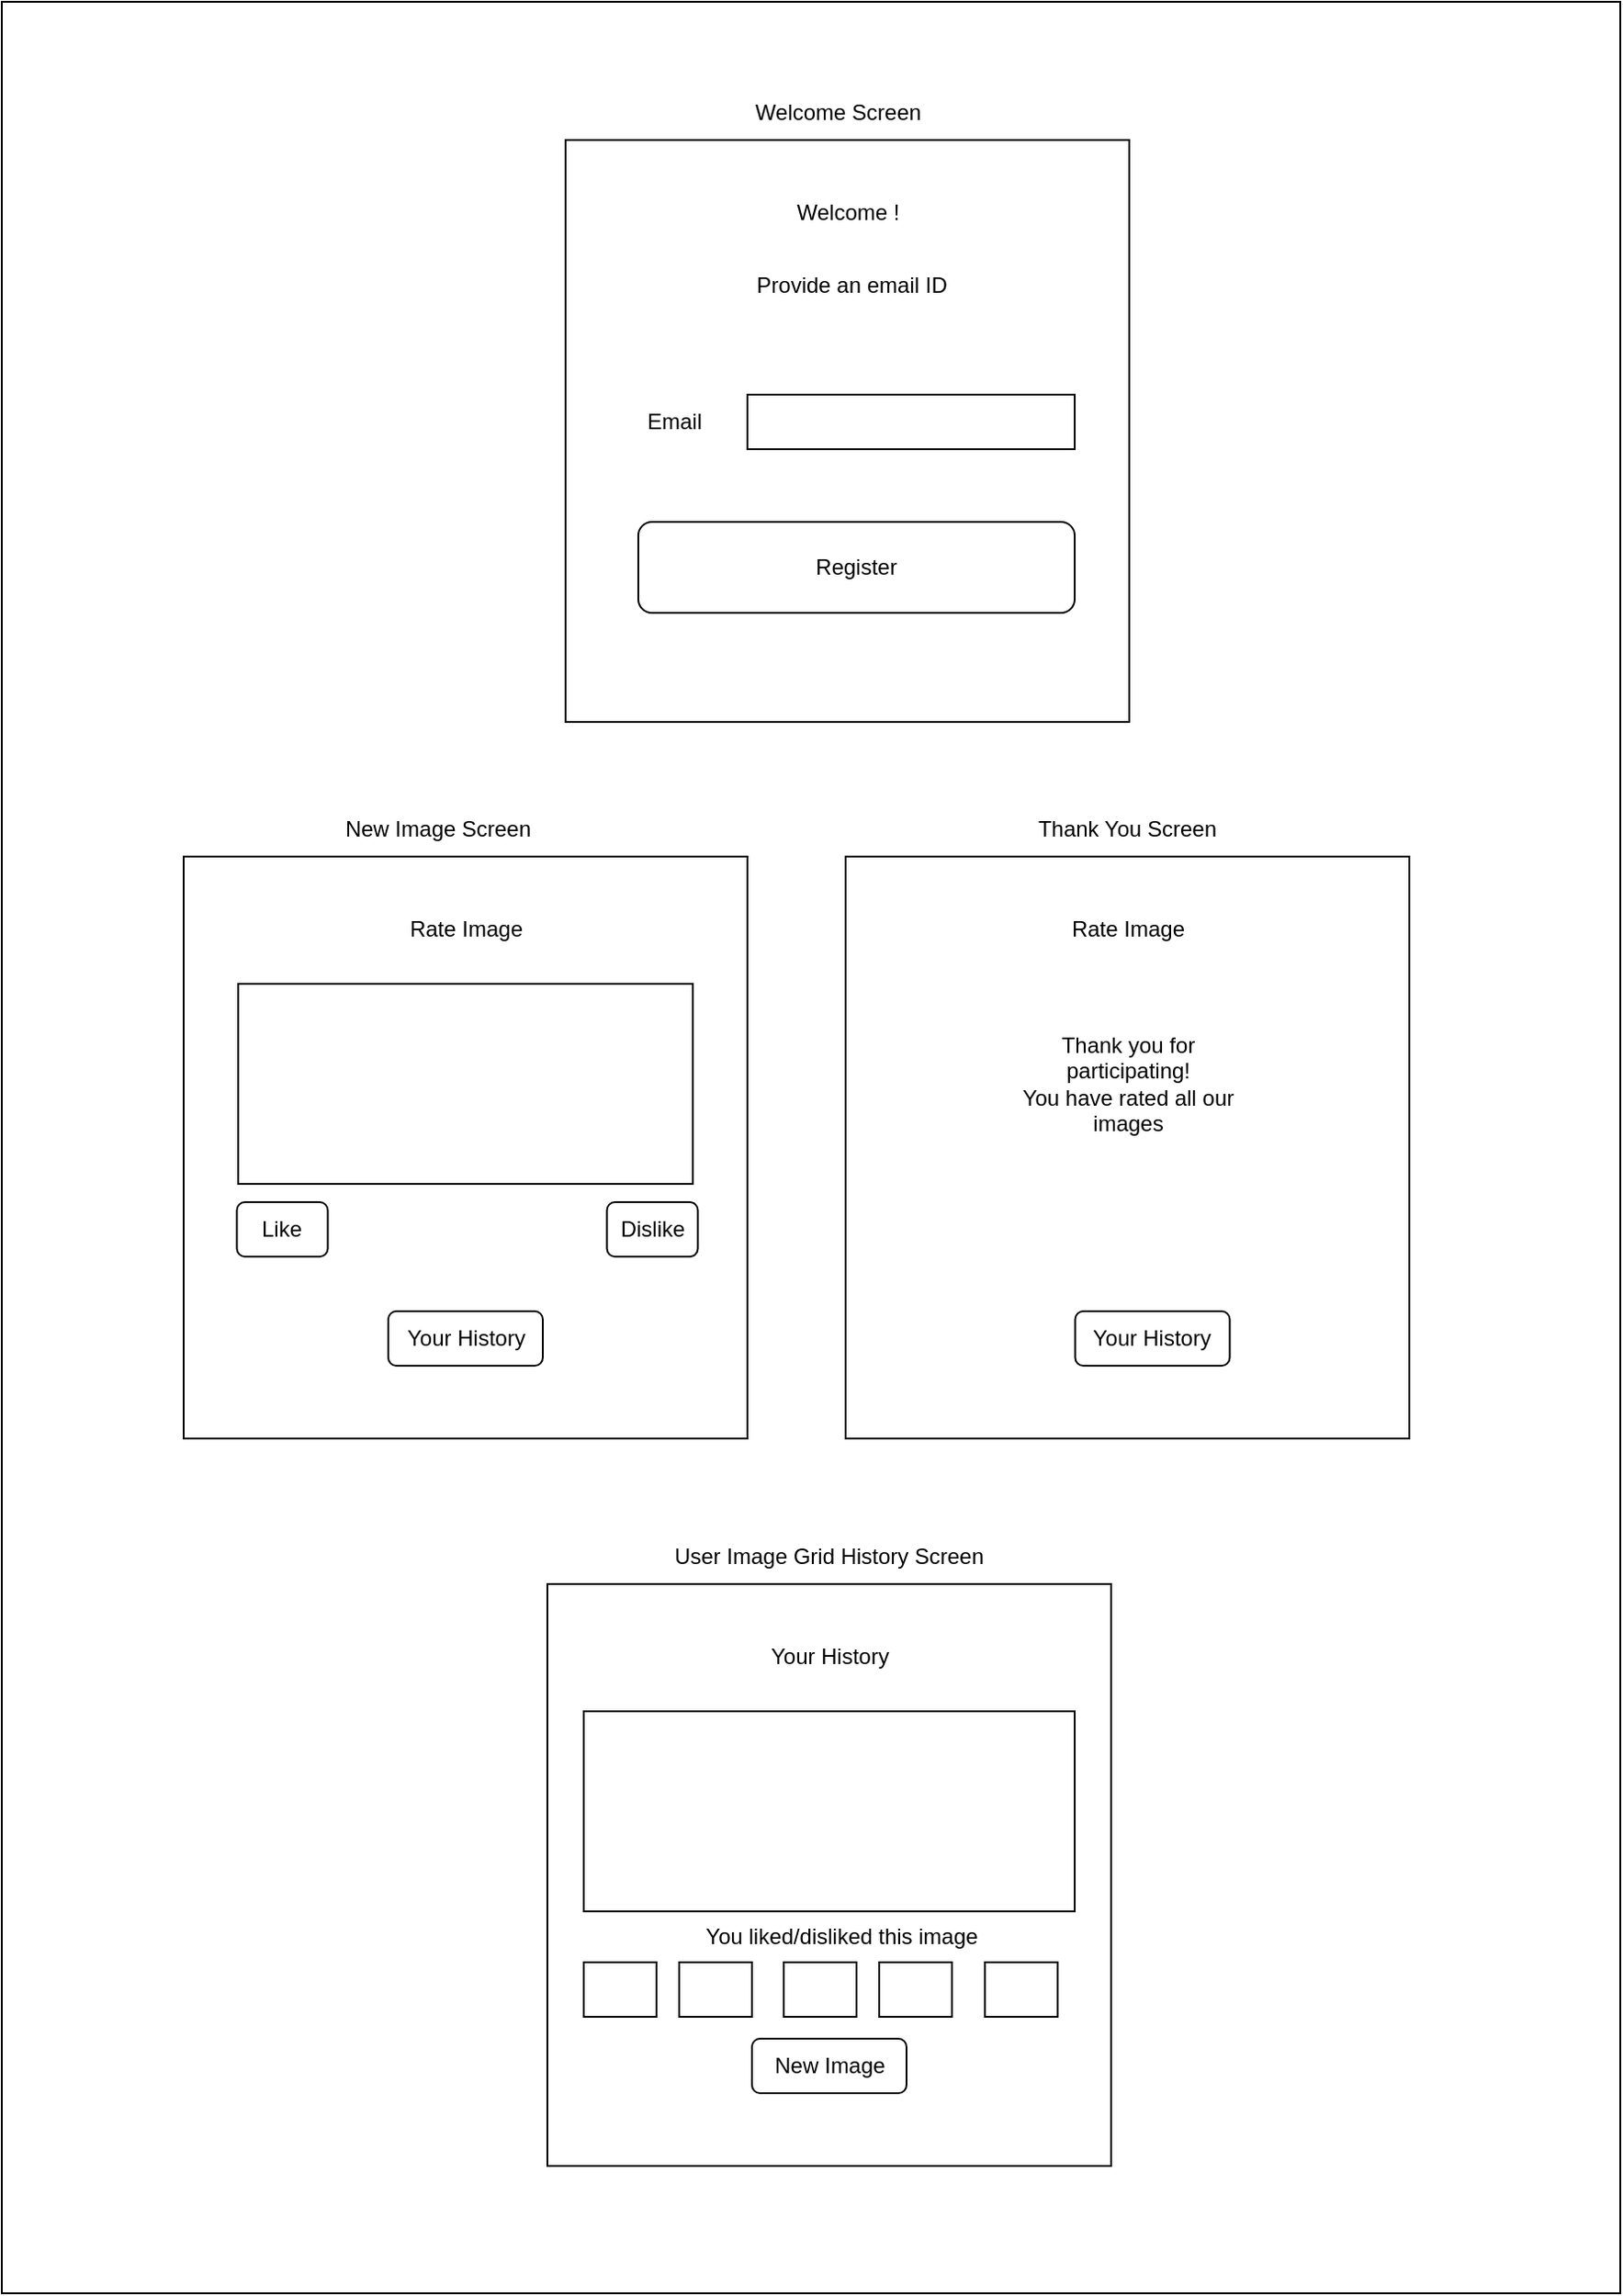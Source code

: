 <mxfile version="20.8.16" type="device"><diagram name="Page-1" id="TJJgBGEwz_syajZYsgw2"><mxGraphModel dx="3319" dy="1474" grid="1" gridSize="10" guides="1" tooltips="1" connect="1" arrows="1" fold="1" page="1" pageScale="1" pageWidth="850" pageHeight="1100" math="0" shadow="0"><root><mxCell id="0"/><mxCell id="1" parent="0"/><mxCell id="4U8_sW-JzZOT1jMEp2Zz-7" value="" style="rounded=0;whiteSpace=wrap;html=1;fillColor=default;" parent="1" vertex="1"><mxGeometry x="-60" y="200" width="890" height="1260" as="geometry"/></mxCell><mxCell id="4U8_sW-JzZOT1jMEp2Zz-2" value="" style="group" parent="1" vertex="1" connectable="0"><mxGeometry x="250" y="246" width="310" height="350" as="geometry"/></mxCell><mxCell id="JZ-7Q21UO7ujcYJ216SU-1" value="" style="rounded=0;whiteSpace=wrap;html=1;" parent="4U8_sW-JzZOT1jMEp2Zz-2" vertex="1"><mxGeometry y="30" width="310" height="320" as="geometry"/></mxCell><mxCell id="JZ-7Q21UO7ujcYJ216SU-2" value="Welcome !" style="text;html=1;strokeColor=none;fillColor=none;align=center;verticalAlign=middle;whiteSpace=wrap;rounded=0;" parent="4U8_sW-JzZOT1jMEp2Zz-2" vertex="1"><mxGeometry x="97.5" y="50" width="115" height="40" as="geometry"/></mxCell><mxCell id="JZ-7Q21UO7ujcYJ216SU-4" value="Welcome Screen" style="text;html=1;strokeColor=none;fillColor=none;align=center;verticalAlign=middle;whiteSpace=wrap;rounded=0;" parent="4U8_sW-JzZOT1jMEp2Zz-2" vertex="1"><mxGeometry x="90" width="120" height="30" as="geometry"/></mxCell><mxCell id="JZ-7Q21UO7ujcYJ216SU-6" value="Email" style="text;html=1;strokeColor=none;fillColor=none;align=center;verticalAlign=middle;whiteSpace=wrap;rounded=0;" parent="4U8_sW-JzZOT1jMEp2Zz-2" vertex="1"><mxGeometry x="30" y="170" width="60" height="30" as="geometry"/></mxCell><mxCell id="JZ-7Q21UO7ujcYJ216SU-8" value="" style="rounded=0;whiteSpace=wrap;html=1;" parent="4U8_sW-JzZOT1jMEp2Zz-2" vertex="1"><mxGeometry x="100" y="170" width="180" height="30" as="geometry"/></mxCell><mxCell id="JZ-7Q21UO7ujcYJ216SU-9" value="Register" style="rounded=1;whiteSpace=wrap;html=1;" parent="4U8_sW-JzZOT1jMEp2Zz-2" vertex="1"><mxGeometry x="40" y="240" width="240" height="50" as="geometry"/></mxCell><mxCell id="JZ-7Q21UO7ujcYJ216SU-10" value="Provide an email ID" style="text;html=1;strokeColor=none;fillColor=none;align=center;verticalAlign=middle;whiteSpace=wrap;rounded=0;" parent="4U8_sW-JzZOT1jMEp2Zz-2" vertex="1"><mxGeometry x="100" y="90" width="115" height="40" as="geometry"/></mxCell><mxCell id="4U8_sW-JzZOT1jMEp2Zz-3" value="" style="group" parent="1" vertex="1" connectable="0"><mxGeometry x="40" y="640" width="310" height="350" as="geometry"/></mxCell><mxCell id="JZ-7Q21UO7ujcYJ216SU-3" value="" style="rounded=0;whiteSpace=wrap;html=1;" parent="4U8_sW-JzZOT1jMEp2Zz-3" vertex="1"><mxGeometry y="30" width="310" height="320" as="geometry"/></mxCell><mxCell id="JZ-7Q21UO7ujcYJ216SU-5" value="New Image Screen" style="text;html=1;strokeColor=none;fillColor=none;align=center;verticalAlign=middle;whiteSpace=wrap;rounded=0;" parent="4U8_sW-JzZOT1jMEp2Zz-3" vertex="1"><mxGeometry x="80" width="120" height="30" as="geometry"/></mxCell><mxCell id="JZ-7Q21UO7ujcYJ216SU-12" value="Rate Image" style="text;html=1;strokeColor=none;fillColor=none;align=center;verticalAlign=middle;whiteSpace=wrap;rounded=0;" parent="4U8_sW-JzZOT1jMEp2Zz-3" vertex="1"><mxGeometry x="97.5" y="50" width="115" height="40" as="geometry"/></mxCell><mxCell id="JZ-7Q21UO7ujcYJ216SU-14" value="" style="rounded=0;whiteSpace=wrap;html=1;" parent="4U8_sW-JzZOT1jMEp2Zz-3" vertex="1"><mxGeometry x="30" y="100" width="250" height="110" as="geometry"/></mxCell><mxCell id="JZ-7Q21UO7ujcYJ216SU-15" value="Like" style="rounded=1;whiteSpace=wrap;html=1;" parent="4U8_sW-JzZOT1jMEp2Zz-3" vertex="1"><mxGeometry x="29.25" y="220" width="50" height="30" as="geometry"/></mxCell><mxCell id="JZ-7Q21UO7ujcYJ216SU-16" value="Dislike" style="rounded=1;whiteSpace=wrap;html=1;" parent="4U8_sW-JzZOT1jMEp2Zz-3" vertex="1"><mxGeometry x="232.75" y="220" width="50" height="30" as="geometry"/></mxCell><mxCell id="JZ-7Q21UO7ujcYJ216SU-19" value="Your History" style="rounded=1;whiteSpace=wrap;html=1;" parent="4U8_sW-JzZOT1jMEp2Zz-3" vertex="1"><mxGeometry x="112.5" y="280" width="85" height="30" as="geometry"/></mxCell><mxCell id="4U8_sW-JzZOT1jMEp2Zz-4" value="" style="group" parent="1" vertex="1" connectable="0"><mxGeometry x="404" y="640" width="310" height="350" as="geometry"/></mxCell><mxCell id="JZ-7Q21UO7ujcYJ216SU-30" value="" style="rounded=0;whiteSpace=wrap;html=1;" parent="4U8_sW-JzZOT1jMEp2Zz-4" vertex="1"><mxGeometry y="30" width="310" height="320" as="geometry"/></mxCell><mxCell id="JZ-7Q21UO7ujcYJ216SU-31" value="Thank You Screen" style="text;html=1;strokeColor=none;fillColor=none;align=center;verticalAlign=middle;whiteSpace=wrap;rounded=0;" parent="4U8_sW-JzZOT1jMEp2Zz-4" vertex="1"><mxGeometry x="50" width="210" height="30" as="geometry"/></mxCell><mxCell id="JZ-7Q21UO7ujcYJ216SU-32" value="Rate Image" style="text;html=1;strokeColor=none;fillColor=none;align=center;verticalAlign=middle;whiteSpace=wrap;rounded=0;" parent="4U8_sW-JzZOT1jMEp2Zz-4" vertex="1"><mxGeometry x="97.5" y="50" width="115" height="40" as="geometry"/></mxCell><mxCell id="JZ-7Q21UO7ujcYJ216SU-34" value="Thank you for participating!&lt;br&gt;You have rated all our images" style="text;html=1;strokeColor=none;fillColor=none;align=center;verticalAlign=middle;whiteSpace=wrap;rounded=0;" parent="4U8_sW-JzZOT1jMEp2Zz-4" vertex="1"><mxGeometry x="83.75" y="100" width="142.5" height="110" as="geometry"/></mxCell><mxCell id="JZ-7Q21UO7ujcYJ216SU-36" value="Your History" style="rounded=1;whiteSpace=wrap;html=1;" parent="4U8_sW-JzZOT1jMEp2Zz-4" vertex="1"><mxGeometry x="126.25" y="280" width="85" height="30" as="geometry"/></mxCell><mxCell id="JmoK86jeDKkiAifjlaH8-6" value="" style="group" parent="1" vertex="1" connectable="0"><mxGeometry x="240" y="1040" width="310" height="350" as="geometry"/></mxCell><mxCell id="JZ-7Q21UO7ujcYJ216SU-38" value="" style="rounded=0;whiteSpace=wrap;html=1;" parent="JmoK86jeDKkiAifjlaH8-6" vertex="1"><mxGeometry y="30" width="310" height="320" as="geometry"/></mxCell><mxCell id="JZ-7Q21UO7ujcYJ216SU-39" value="User Image Grid History Screen" style="text;html=1;strokeColor=none;fillColor=none;align=center;verticalAlign=middle;whiteSpace=wrap;rounded=0;" parent="JmoK86jeDKkiAifjlaH8-6" vertex="1"><mxGeometry x="50" width="210" height="30" as="geometry"/></mxCell><mxCell id="JZ-7Q21UO7ujcYJ216SU-40" value="Your History" style="text;html=1;strokeColor=none;fillColor=none;align=center;verticalAlign=middle;whiteSpace=wrap;rounded=0;" parent="JmoK86jeDKkiAifjlaH8-6" vertex="1"><mxGeometry x="97.5" y="50" width="115" height="40" as="geometry"/></mxCell><mxCell id="JZ-7Q21UO7ujcYJ216SU-41" value="" style="rounded=0;whiteSpace=wrap;html=1;" parent="JmoK86jeDKkiAifjlaH8-6" vertex="1"><mxGeometry x="20" y="100" width="270" height="110" as="geometry"/></mxCell><mxCell id="JZ-7Q21UO7ujcYJ216SU-42" value="You liked/disliked this image" style="text;html=1;strokeColor=none;fillColor=none;align=center;verticalAlign=middle;whiteSpace=wrap;rounded=0;" parent="JmoK86jeDKkiAifjlaH8-6" vertex="1"><mxGeometry x="84.38" y="213" width="156.25" height="21" as="geometry"/></mxCell><mxCell id="JZ-7Q21UO7ujcYJ216SU-44" value="New Image" style="rounded=1;whiteSpace=wrap;html=1;" parent="JmoK86jeDKkiAifjlaH8-6" vertex="1"><mxGeometry x="112.5" y="280" width="85" height="30" as="geometry"/></mxCell><mxCell id="JZ-7Q21UO7ujcYJ216SU-45" value="" style="rounded=1;whiteSpace=wrap;html=1;arcSize=0;" parent="JmoK86jeDKkiAifjlaH8-6" vertex="1"><mxGeometry x="20" y="238" width="40" height="30" as="geometry"/></mxCell><mxCell id="JmoK86jeDKkiAifjlaH8-1" value="" style="rounded=1;whiteSpace=wrap;html=1;arcSize=0;" parent="JmoK86jeDKkiAifjlaH8-6" vertex="1"><mxGeometry x="72.5" y="238" width="40" height="30" as="geometry"/></mxCell><mxCell id="JmoK86jeDKkiAifjlaH8-2" value="" style="rounded=1;whiteSpace=wrap;html=1;arcSize=0;" parent="JmoK86jeDKkiAifjlaH8-6" vertex="1"><mxGeometry x="130" y="238" width="40" height="30" as="geometry"/></mxCell><mxCell id="JmoK86jeDKkiAifjlaH8-3" value="" style="rounded=1;whiteSpace=wrap;html=1;arcSize=0;" parent="JmoK86jeDKkiAifjlaH8-6" vertex="1"><mxGeometry x="182.5" y="238" width="40" height="30" as="geometry"/></mxCell><mxCell id="JmoK86jeDKkiAifjlaH8-4" value="" style="rounded=1;whiteSpace=wrap;html=1;arcSize=0;" parent="JmoK86jeDKkiAifjlaH8-6" vertex="1"><mxGeometry x="240.63" y="238" width="40" height="30" as="geometry"/></mxCell></root></mxGraphModel></diagram></mxfile>